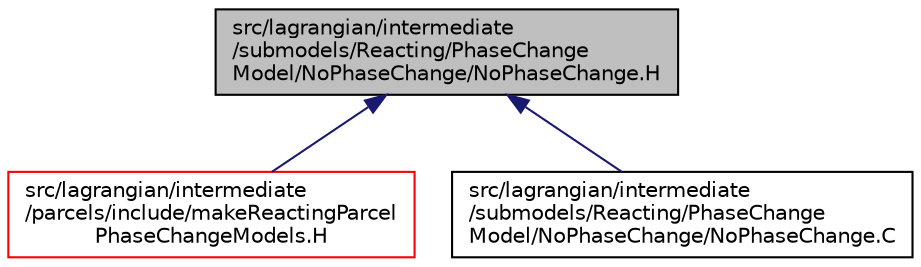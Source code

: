 digraph "src/lagrangian/intermediate/submodels/Reacting/PhaseChangeModel/NoPhaseChange/NoPhaseChange.H"
{
  bgcolor="transparent";
  edge [fontname="Helvetica",fontsize="10",labelfontname="Helvetica",labelfontsize="10"];
  node [fontname="Helvetica",fontsize="10",shape=record];
  Node1 [label="src/lagrangian/intermediate\l/submodels/Reacting/PhaseChange\lModel/NoPhaseChange/NoPhaseChange.H",height=0.2,width=0.4,color="black", fillcolor="grey75", style="filled", fontcolor="black"];
  Node1 -> Node2 [dir="back",color="midnightblue",fontsize="10",style="solid",fontname="Helvetica"];
  Node2 [label="src/lagrangian/intermediate\l/parcels/include/makeReactingParcel\lPhaseChangeModels.H",height=0.2,width=0.4,color="red",URL="$a06645.html"];
  Node1 -> Node3 [dir="back",color="midnightblue",fontsize="10",style="solid",fontname="Helvetica"];
  Node3 [label="src/lagrangian/intermediate\l/submodels/Reacting/PhaseChange\lModel/NoPhaseChange/NoPhaseChange.C",height=0.2,width=0.4,color="black",URL="$a06929.html"];
}
